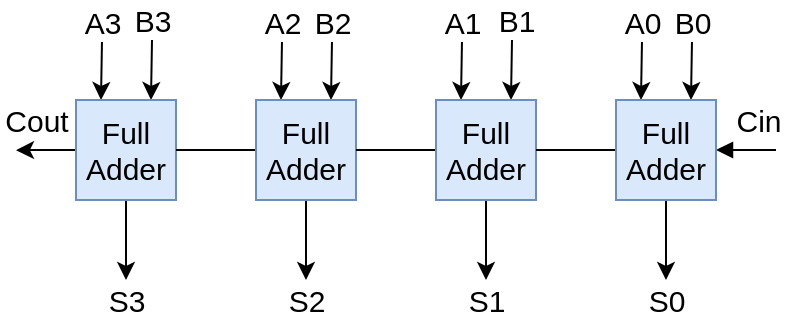 <mxfile version="26.2.9">
  <diagram name="Página-1" id="ZvY7RlKto1usyJ_V8Ote">
    <mxGraphModel dx="1345" dy="577" grid="1" gridSize="10" guides="1" tooltips="1" connect="1" arrows="0" fold="1" page="1" pageScale="1" pageWidth="827" pageHeight="1169" math="0" shadow="0">
      <root>
        <mxCell id="0" />
        <mxCell id="1" parent="0" />
        <mxCell id="pYvZ6EQq_U6aykrmB1s--96" value="S3" style="edgeStyle=none;rounded=0;orthogonalLoop=1;jettySize=auto;html=1;exitX=0.5;exitY=1;exitDx=0;exitDy=0;fontSize=15;" edge="1" parent="1" source="pYvZ6EQq_U6aykrmB1s--72">
          <mxGeometry x="1" y="10" relative="1" as="geometry">
            <mxPoint x="735" y="470" as="targetPoint" />
            <mxPoint x="-10" y="10" as="offset" />
          </mxGeometry>
        </mxCell>
        <mxCell id="pYvZ6EQq_U6aykrmB1s--118" value="A3" style="edgeStyle=none;rounded=0;orthogonalLoop=1;jettySize=auto;html=1;exitX=0.25;exitY=0;exitDx=0;exitDy=0;endArrow=none;startFill=1;startArrow=classic;fontSize=15;" edge="1" parent="1" source="pYvZ6EQq_U6aykrmB1s--72">
          <mxGeometry x="1" y="10" relative="1" as="geometry">
            <mxPoint x="723" y="350" as="targetPoint" />
            <mxPoint x="10" y="-9" as="offset" />
          </mxGeometry>
        </mxCell>
        <mxCell id="pYvZ6EQq_U6aykrmB1s--119" value="B3" style="edgeStyle=none;rounded=0;orthogonalLoop=1;jettySize=auto;html=1;exitX=0.75;exitY=0;exitDx=0;exitDy=0;endArrow=none;startFill=1;startArrow=classic;fontSize=15;" edge="1" parent="1" source="pYvZ6EQq_U6aykrmB1s--72">
          <mxGeometry x="1" y="10" relative="1" as="geometry">
            <mxPoint x="748" y="350" as="targetPoint" />
            <mxPoint x="10" y="-10" as="offset" />
          </mxGeometry>
        </mxCell>
        <mxCell id="pYvZ6EQq_U6aykrmB1s--146" value="&lt;font style=&quot;font-size: 15px;&quot;&gt;Cout&lt;/font&gt;" style="edgeStyle=none;rounded=0;orthogonalLoop=1;jettySize=auto;html=1;exitX=0;exitY=0.5;exitDx=0;exitDy=0;" edge="1" parent="1" source="pYvZ6EQq_U6aykrmB1s--72">
          <mxGeometry x="0.331" y="-15" relative="1" as="geometry">
            <mxPoint x="680" y="405.069" as="targetPoint" />
            <mxPoint as="offset" />
          </mxGeometry>
        </mxCell>
        <mxCell id="pYvZ6EQq_U6aykrmB1s--72" value="Full&lt;div&gt;Adder&lt;/div&gt;" style="whiteSpace=wrap;html=1;aspect=fixed;fontSize=15;fillColor=#dae8fc;strokeColor=#6c8ebf;" vertex="1" parent="1">
          <mxGeometry x="710" y="380" width="50" height="50" as="geometry" />
        </mxCell>
        <mxCell id="pYvZ6EQq_U6aykrmB1s--87" style="edgeStyle=none;rounded=0;orthogonalLoop=1;jettySize=auto;html=1;exitX=0;exitY=0.5;exitDx=0;exitDy=0;entryX=1;entryY=0.5;entryDx=0;entryDy=0;endArrow=none;startFill=0;fontSize=15;" edge="1" parent="1" source="pYvZ6EQq_U6aykrmB1s--73" target="pYvZ6EQq_U6aykrmB1s--72">
          <mxGeometry relative="1" as="geometry" />
        </mxCell>
        <mxCell id="pYvZ6EQq_U6aykrmB1s--97" value="S2" style="edgeStyle=none;rounded=0;orthogonalLoop=1;jettySize=auto;html=1;exitX=0.5;exitY=1;exitDx=0;exitDy=0;fontSize=15;" edge="1" parent="1" source="pYvZ6EQq_U6aykrmB1s--73">
          <mxGeometry x="1" y="10" relative="1" as="geometry">
            <mxPoint x="825" y="470" as="targetPoint" />
            <mxPoint x="-10" y="10" as="offset" />
          </mxGeometry>
        </mxCell>
        <mxCell id="pYvZ6EQq_U6aykrmB1s--116" value="A2" style="edgeStyle=none;rounded=0;orthogonalLoop=1;jettySize=auto;html=1;exitX=0.25;exitY=0;exitDx=0;exitDy=0;endArrow=none;startFill=1;startArrow=classic;fontSize=15;" edge="1" parent="1" source="pYvZ6EQq_U6aykrmB1s--73">
          <mxGeometry x="1" y="10" relative="1" as="geometry">
            <mxPoint x="813" y="350" as="targetPoint" />
            <mxPoint x="10" y="-9" as="offset" />
          </mxGeometry>
        </mxCell>
        <mxCell id="pYvZ6EQq_U6aykrmB1s--117" value="B2" style="edgeStyle=none;rounded=0;orthogonalLoop=1;jettySize=auto;html=1;exitX=0.75;exitY=0;exitDx=0;exitDy=0;endArrow=none;startFill=1;startArrow=classic;fontSize=15;" edge="1" parent="1" source="pYvZ6EQq_U6aykrmB1s--73">
          <mxGeometry x="1" y="10" relative="1" as="geometry">
            <mxPoint x="838" y="350" as="targetPoint" />
            <mxPoint x="10" y="-9" as="offset" />
          </mxGeometry>
        </mxCell>
        <mxCell id="pYvZ6EQq_U6aykrmB1s--73" value="Full&lt;div&gt;Adder&lt;/div&gt;" style="whiteSpace=wrap;html=1;aspect=fixed;fontSize=15;fillColor=#dae8fc;strokeColor=#6c8ebf;" vertex="1" parent="1">
          <mxGeometry x="800" y="380" width="50" height="50" as="geometry" />
        </mxCell>
        <mxCell id="pYvZ6EQq_U6aykrmB1s--86" style="edgeStyle=none;rounded=0;orthogonalLoop=1;jettySize=auto;html=1;exitX=0;exitY=0.5;exitDx=0;exitDy=0;entryX=1;entryY=0.5;entryDx=0;entryDy=0;endArrow=none;startFill=0;fontSize=15;" edge="1" parent="1" source="pYvZ6EQq_U6aykrmB1s--74" target="pYvZ6EQq_U6aykrmB1s--73">
          <mxGeometry relative="1" as="geometry" />
        </mxCell>
        <mxCell id="pYvZ6EQq_U6aykrmB1s--98" value="S1" style="edgeStyle=none;rounded=0;orthogonalLoop=1;jettySize=auto;html=1;exitX=0.5;exitY=1;exitDx=0;exitDy=0;fontSize=15;" edge="1" parent="1" source="pYvZ6EQq_U6aykrmB1s--74">
          <mxGeometry x="1" y="10" relative="1" as="geometry">
            <mxPoint x="915" y="470" as="targetPoint" />
            <mxPoint x="-10" y="10" as="offset" />
          </mxGeometry>
        </mxCell>
        <mxCell id="pYvZ6EQq_U6aykrmB1s--114" value="A1" style="edgeStyle=none;rounded=0;orthogonalLoop=1;jettySize=auto;html=1;exitX=0.25;exitY=0;exitDx=0;exitDy=0;endArrow=none;startFill=1;startArrow=classic;fontSize=15;" edge="1" parent="1" source="pYvZ6EQq_U6aykrmB1s--74">
          <mxGeometry x="1" y="10" relative="1" as="geometry">
            <mxPoint x="903" y="350" as="targetPoint" />
            <mxPoint x="10" y="-9" as="offset" />
          </mxGeometry>
        </mxCell>
        <mxCell id="pYvZ6EQq_U6aykrmB1s--115" value="B1" style="edgeStyle=none;rounded=0;orthogonalLoop=1;jettySize=auto;html=1;exitX=0.75;exitY=0;exitDx=0;exitDy=0;endArrow=none;startFill=1;startArrow=classic;fontSize=15;" edge="1" parent="1" source="pYvZ6EQq_U6aykrmB1s--74">
          <mxGeometry x="1" y="-10" relative="1" as="geometry">
            <mxPoint x="928" y="350" as="targetPoint" />
            <mxPoint x="-8" y="-10" as="offset" />
          </mxGeometry>
        </mxCell>
        <mxCell id="pYvZ6EQq_U6aykrmB1s--74" value="Full&lt;div&gt;Adder&lt;/div&gt;" style="whiteSpace=wrap;html=1;aspect=fixed;fontSize=15;fillColor=#dae8fc;strokeColor=#6c8ebf;" vertex="1" parent="1">
          <mxGeometry x="890" y="380" width="50" height="50" as="geometry" />
        </mxCell>
        <mxCell id="pYvZ6EQq_U6aykrmB1s--85" style="edgeStyle=none;rounded=0;orthogonalLoop=1;jettySize=auto;html=1;exitX=0;exitY=0.5;exitDx=0;exitDy=0;entryX=1;entryY=0.5;entryDx=0;entryDy=0;endArrow=none;startFill=0;fontSize=15;" edge="1" parent="1" source="pYvZ6EQq_U6aykrmB1s--75" target="pYvZ6EQq_U6aykrmB1s--74">
          <mxGeometry relative="1" as="geometry" />
        </mxCell>
        <mxCell id="pYvZ6EQq_U6aykrmB1s--88" style="edgeStyle=none;rounded=0;orthogonalLoop=1;jettySize=auto;html=1;exitX=1;exitY=0.5;exitDx=0;exitDy=0;startArrow=block;startFill=1;endArrow=none;fontSize=15;" edge="1" parent="1" source="pYvZ6EQq_U6aykrmB1s--75">
          <mxGeometry relative="1" as="geometry">
            <mxPoint x="1060" y="405" as="targetPoint" />
          </mxGeometry>
        </mxCell>
        <mxCell id="pYvZ6EQq_U6aykrmB1s--103" value="Cin" style="edgeLabel;html=1;align=center;verticalAlign=middle;resizable=0;points=[];fontSize=15;" vertex="1" connectable="0" parent="pYvZ6EQq_U6aykrmB1s--88">
          <mxGeometry x="0.4" y="4" relative="1" as="geometry">
            <mxPoint y="-11" as="offset" />
          </mxGeometry>
        </mxCell>
        <mxCell id="pYvZ6EQq_U6aykrmB1s--99" value="S0" style="edgeStyle=none;rounded=0;orthogonalLoop=1;jettySize=auto;html=1;exitX=0.5;exitY=1;exitDx=0;exitDy=0;fontSize=15;" edge="1" parent="1" source="pYvZ6EQq_U6aykrmB1s--75">
          <mxGeometry x="1" y="10" relative="1" as="geometry">
            <mxPoint x="1005" y="470" as="targetPoint" />
            <mxPoint x="-10" y="10" as="offset" />
          </mxGeometry>
        </mxCell>
        <mxCell id="pYvZ6EQq_U6aykrmB1s--112" value="A0" style="edgeStyle=none;rounded=0;orthogonalLoop=1;jettySize=auto;html=1;exitX=0.25;exitY=0;exitDx=0;exitDy=0;fontSize=15;endArrow=none;startFill=1;startArrow=classic;" edge="1" parent="1" source="pYvZ6EQq_U6aykrmB1s--75">
          <mxGeometry x="1" y="10" relative="1" as="geometry">
            <mxPoint x="993" y="350" as="targetPoint" />
            <mxPoint x="10" y="-9" as="offset" />
          </mxGeometry>
        </mxCell>
        <mxCell id="pYvZ6EQq_U6aykrmB1s--113" value="B0" style="edgeStyle=none;rounded=0;orthogonalLoop=1;jettySize=auto;html=1;exitX=0.75;exitY=0;exitDx=0;exitDy=0;fontSize=15;endArrow=none;startFill=1;startArrow=classic;" edge="1" parent="1" source="pYvZ6EQq_U6aykrmB1s--75">
          <mxGeometry x="1" y="10" relative="1" as="geometry">
            <mxPoint x="1018" y="350" as="targetPoint" />
            <mxPoint x="10" y="-9" as="offset" />
          </mxGeometry>
        </mxCell>
        <mxCell id="pYvZ6EQq_U6aykrmB1s--75" value="Full&lt;div&gt;Adder&lt;/div&gt;" style="whiteSpace=wrap;html=1;aspect=fixed;fontSize=15;fillColor=#dae8fc;strokeColor=#6c8ebf;" vertex="1" parent="1">
          <mxGeometry x="980" y="380" width="50" height="50" as="geometry" />
        </mxCell>
      </root>
    </mxGraphModel>
  </diagram>
</mxfile>
